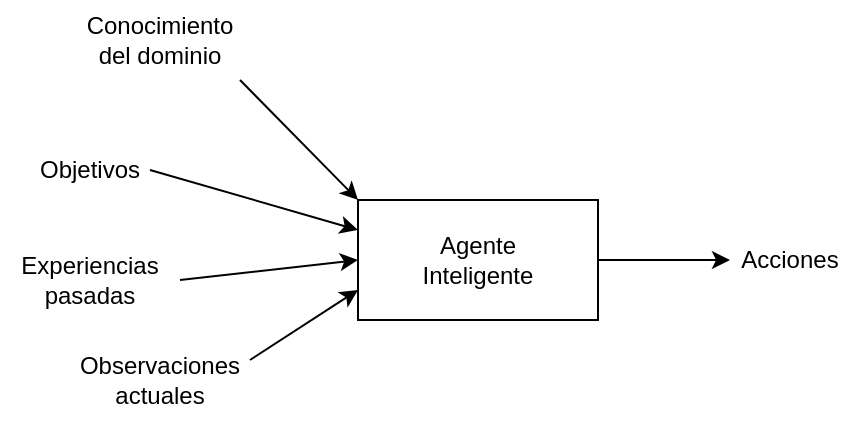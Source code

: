 <mxfile version="14.8.1" type="device"><diagram id="-CukWQpK4r5Hx_F8D19O" name="Page-1"><mxGraphModel dx="1422" dy="743" grid="1" gridSize="10" guides="1" tooltips="1" connect="1" arrows="1" fold="1" page="1" pageScale="1" pageWidth="827" pageHeight="1169" math="0" shadow="0"><root><mxCell id="0"/><mxCell id="1" parent="0"/><mxCell id="nnFkFJSxpUq2vWPopwtk-13" style="edgeStyle=none;rounded=0;orthogonalLoop=1;jettySize=auto;html=1;exitX=1;exitY=0.5;exitDx=0;exitDy=0;entryX=0;entryY=0.5;entryDx=0;entryDy=0;" edge="1" parent="1" source="nnFkFJSxpUq2vWPopwtk-1" target="nnFkFJSxpUq2vWPopwtk-12"><mxGeometry relative="1" as="geometry"/></mxCell><mxCell id="nnFkFJSxpUq2vWPopwtk-1" value="Agente&lt;br&gt;Inteligente" style="rounded=0;whiteSpace=wrap;html=1;" vertex="1" parent="1"><mxGeometry x="354" y="230" width="120" height="60" as="geometry"/></mxCell><mxCell id="nnFkFJSxpUq2vWPopwtk-7" style="rounded=0;orthogonalLoop=1;jettySize=auto;html=1;exitX=1;exitY=1;exitDx=0;exitDy=0;entryX=0;entryY=0;entryDx=0;entryDy=0;" edge="1" parent="1" source="nnFkFJSxpUq2vWPopwtk-2" target="nnFkFJSxpUq2vWPopwtk-1"><mxGeometry relative="1" as="geometry"/></mxCell><mxCell id="nnFkFJSxpUq2vWPopwtk-2" value="Conocimiento del dominio" style="text;html=1;strokeColor=none;fillColor=none;align=center;verticalAlign=middle;whiteSpace=wrap;rounded=0;" vertex="1" parent="1"><mxGeometry x="215" y="130" width="80" height="40" as="geometry"/></mxCell><mxCell id="nnFkFJSxpUq2vWPopwtk-8" style="edgeStyle=none;rounded=0;orthogonalLoop=1;jettySize=auto;html=1;exitX=1;exitY=0.5;exitDx=0;exitDy=0;entryX=0;entryY=0.25;entryDx=0;entryDy=0;" edge="1" parent="1" source="nnFkFJSxpUq2vWPopwtk-3" target="nnFkFJSxpUq2vWPopwtk-1"><mxGeometry relative="1" as="geometry"/></mxCell><mxCell id="nnFkFJSxpUq2vWPopwtk-3" value="Objetivos" style="text;html=1;strokeColor=none;fillColor=none;align=center;verticalAlign=middle;whiteSpace=wrap;rounded=0;" vertex="1" parent="1"><mxGeometry x="190" y="200" width="60" height="30" as="geometry"/></mxCell><mxCell id="nnFkFJSxpUq2vWPopwtk-9" style="edgeStyle=none;rounded=0;orthogonalLoop=1;jettySize=auto;html=1;exitX=1;exitY=0.5;exitDx=0;exitDy=0;entryX=0;entryY=0.5;entryDx=0;entryDy=0;" edge="1" parent="1" source="nnFkFJSxpUq2vWPopwtk-4" target="nnFkFJSxpUq2vWPopwtk-1"><mxGeometry relative="1" as="geometry"/></mxCell><mxCell id="nnFkFJSxpUq2vWPopwtk-4" value="Experiencias pasadas" style="text;html=1;strokeColor=none;fillColor=none;align=center;verticalAlign=middle;whiteSpace=wrap;rounded=0;" vertex="1" parent="1"><mxGeometry x="175" y="250" width="90" height="40" as="geometry"/></mxCell><mxCell id="nnFkFJSxpUq2vWPopwtk-11" style="edgeStyle=none;rounded=0;orthogonalLoop=1;jettySize=auto;html=1;exitX=1;exitY=0.25;exitDx=0;exitDy=0;entryX=0;entryY=0.75;entryDx=0;entryDy=0;" edge="1" parent="1" source="nnFkFJSxpUq2vWPopwtk-5" target="nnFkFJSxpUq2vWPopwtk-1"><mxGeometry relative="1" as="geometry"/></mxCell><mxCell id="nnFkFJSxpUq2vWPopwtk-5" value="Observaciones actuales" style="text;html=1;strokeColor=none;fillColor=none;align=center;verticalAlign=middle;whiteSpace=wrap;rounded=0;" vertex="1" parent="1"><mxGeometry x="210" y="300" width="90" height="40" as="geometry"/></mxCell><mxCell id="nnFkFJSxpUq2vWPopwtk-12" value="Acciones" style="text;html=1;strokeColor=none;fillColor=none;align=center;verticalAlign=middle;whiteSpace=wrap;rounded=0;" vertex="1" parent="1"><mxGeometry x="540" y="245" width="60" height="30" as="geometry"/></mxCell></root></mxGraphModel></diagram></mxfile>